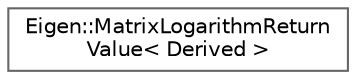 digraph "Graphical Class Hierarchy"
{
 // LATEX_PDF_SIZE
  bgcolor="transparent";
  edge [fontname=Helvetica,fontsize=10,labelfontname=Helvetica,labelfontsize=10];
  node [fontname=Helvetica,fontsize=10,shape=box,height=0.2,width=0.4];
  rankdir="LR";
  Node0 [id="Node000000",label="Eigen::MatrixLogarithmReturn\lValue\< Derived \>",height=0.2,width=0.4,color="grey40", fillcolor="white", style="filled",URL="$classEigen_1_1MatrixLogarithmReturnValue.html",tooltip=" "];
}
